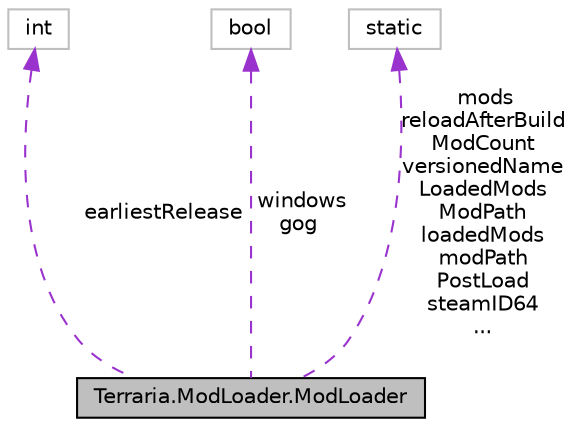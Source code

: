digraph "Terraria.ModLoader.ModLoader"
{
  edge [fontname="Helvetica",fontsize="10",labelfontname="Helvetica",labelfontsize="10"];
  node [fontname="Helvetica",fontsize="10",shape=record];
  Node1 [label="Terraria.ModLoader.ModLoader",height=0.2,width=0.4,color="black", fillcolor="grey75", style="filled", fontcolor="black"];
  Node2 -> Node1 [dir="back",color="darkorchid3",fontsize="10",style="dashed",label=" earliestRelease" ,fontname="Helvetica"];
  Node2 [label="int",height=0.2,width=0.4,color="grey75", fillcolor="white", style="filled"];
  Node3 -> Node1 [dir="back",color="darkorchid3",fontsize="10",style="dashed",label=" windows\ngog" ,fontname="Helvetica"];
  Node3 [label="bool",height=0.2,width=0.4,color="grey75", fillcolor="white", style="filled"];
  Node4 -> Node1 [dir="back",color="darkorchid3",fontsize="10",style="dashed",label=" mods\nreloadAfterBuild\nModCount\nversionedName\nLoadedMods\nModPath\nloadedMods\nmodPath\nPostLoad\nsteamID64\n..." ,fontname="Helvetica"];
  Node4 [label="static",height=0.2,width=0.4,color="grey75", fillcolor="white", style="filled"];
}
